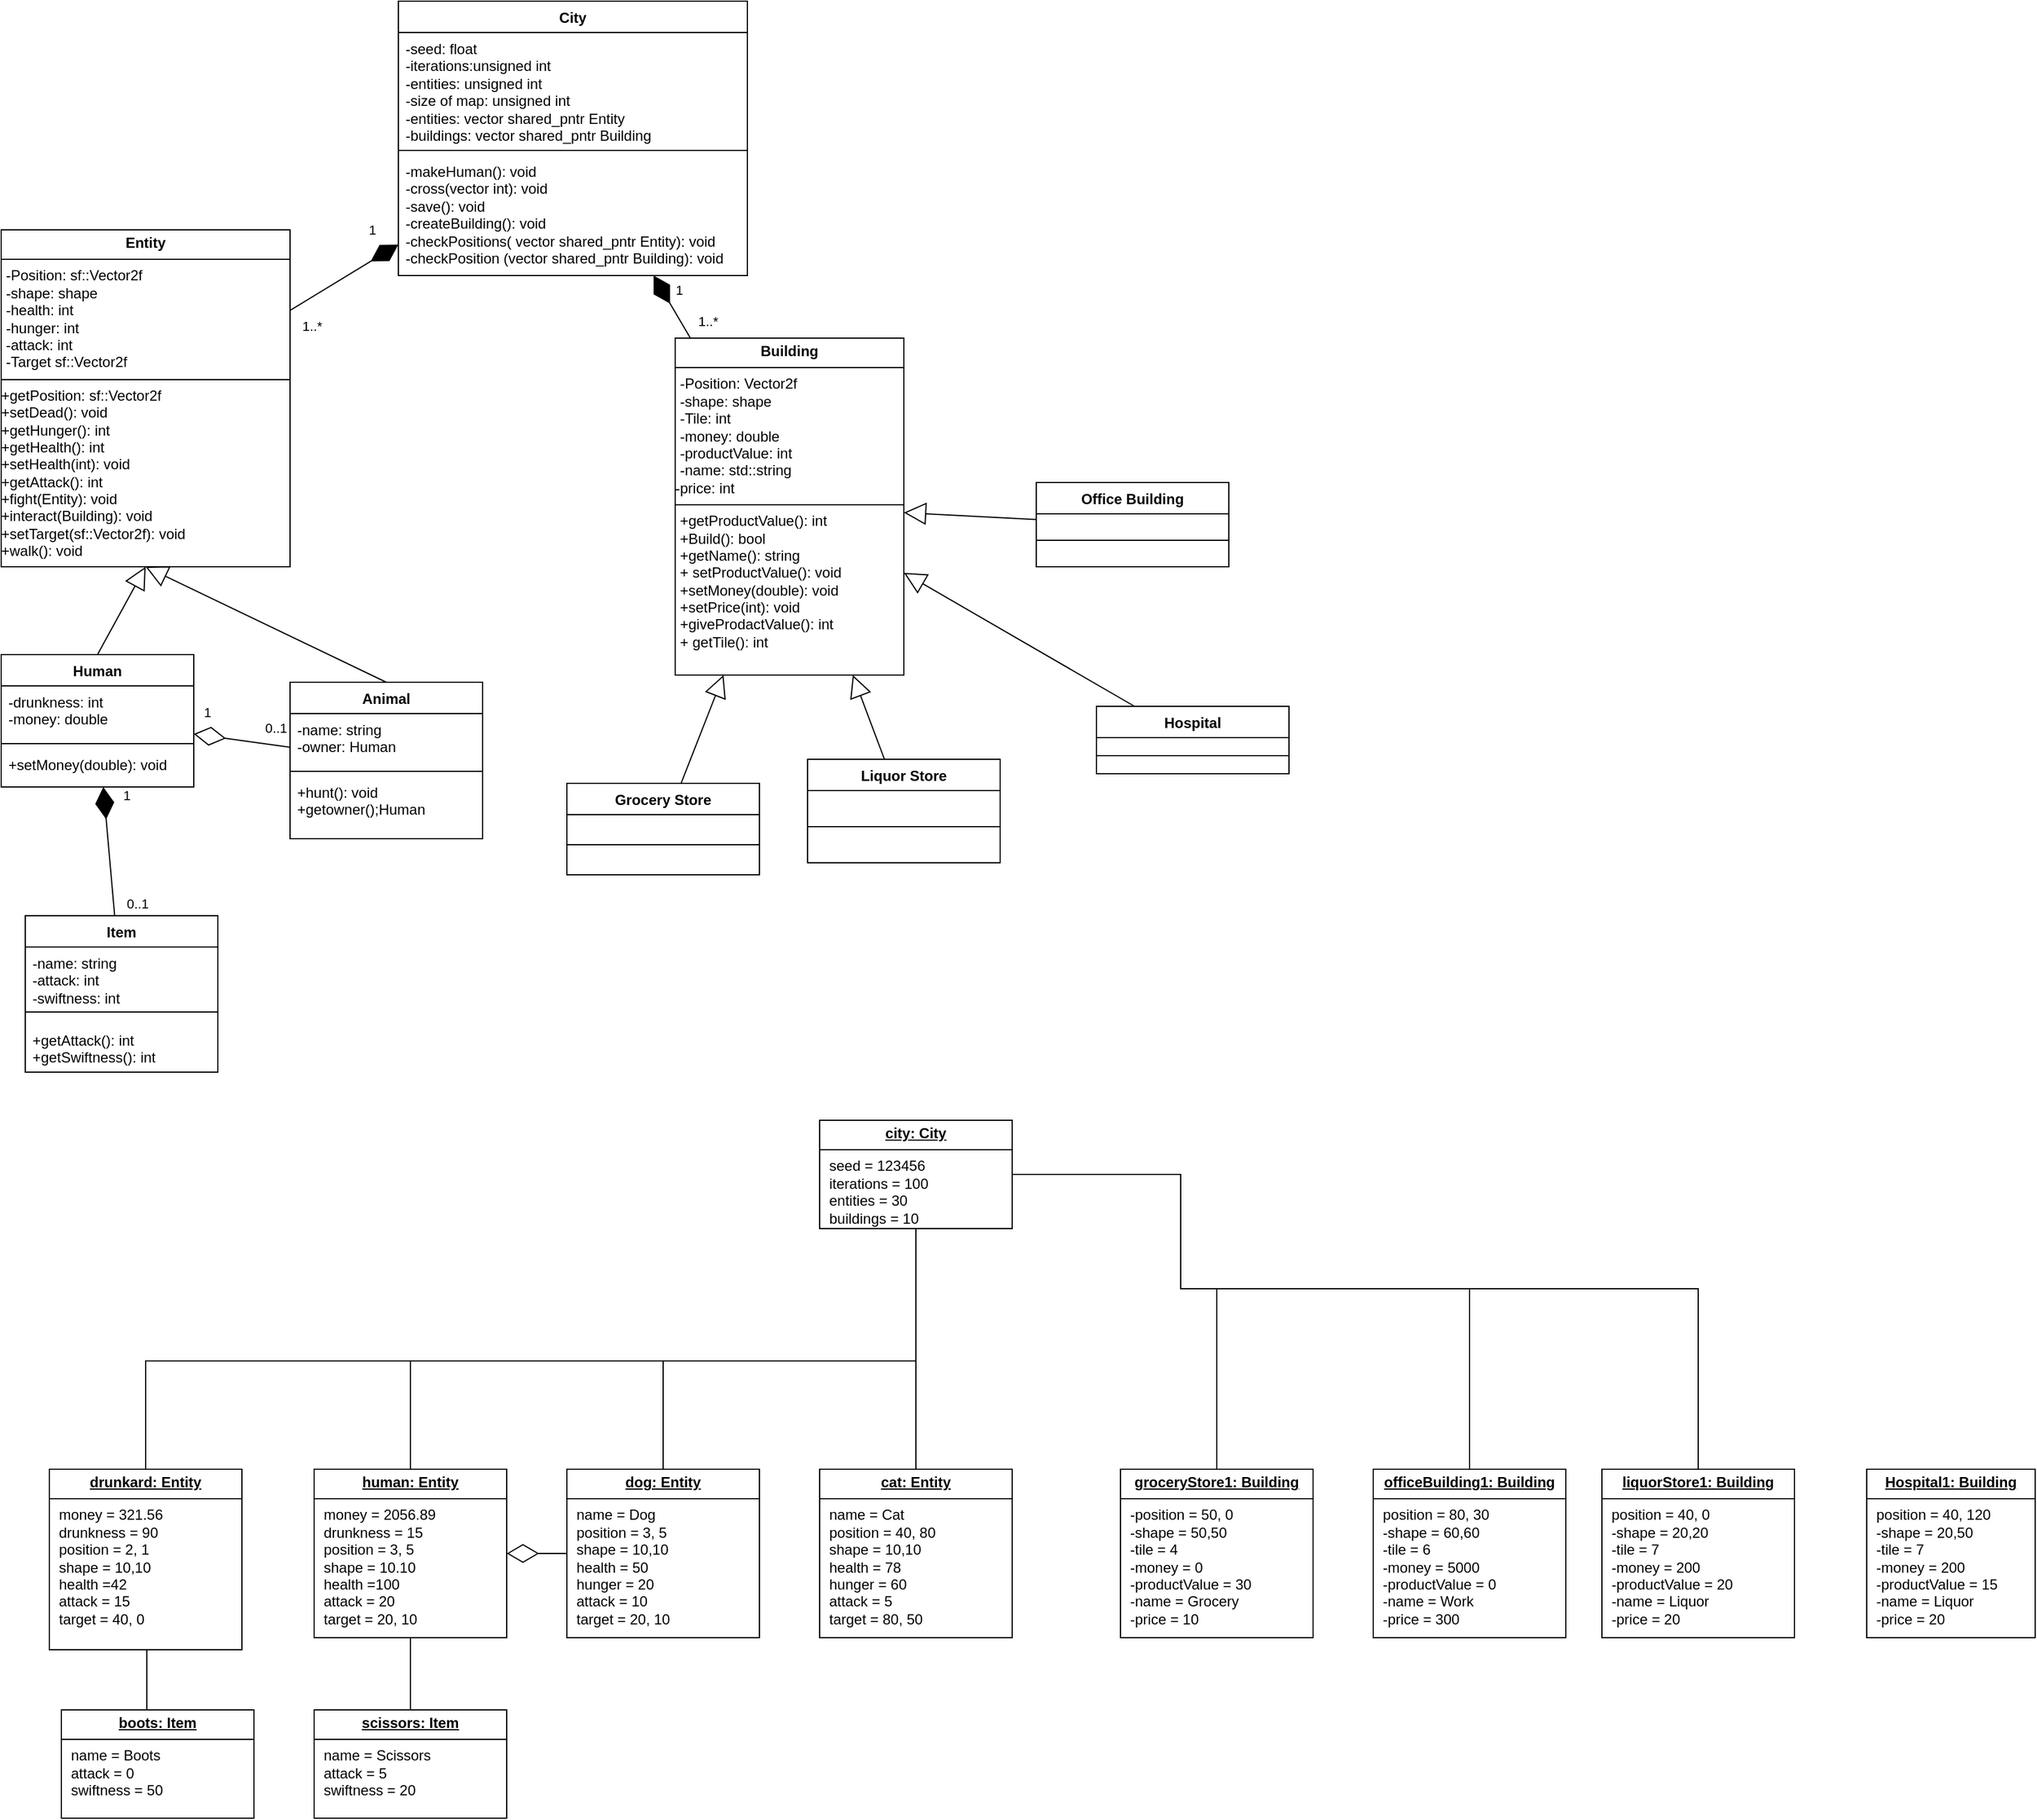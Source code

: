 <mxfile version="27.0.4">
  <diagram name="Strona-1" id="WqWr7oj8qtDDQA3n6tPj">
    <mxGraphModel dx="476" dy="821" grid="1" gridSize="10" guides="1" tooltips="1" connect="1" arrows="1" fold="1" page="1" pageScale="1" pageWidth="850" pageHeight="1100" math="0" shadow="0">
      <root>
        <mxCell id="0" />
        <mxCell id="1" parent="0" />
        <mxCell id="xyBOYaujfPxP_l2banWX-1" value="City" style="swimlane;fontStyle=1;align=center;verticalAlign=top;childLayout=stackLayout;horizontal=1;startSize=26;horizontalStack=0;resizeParent=1;resizeParentMax=0;resizeLast=0;collapsible=1;marginBottom=0;whiteSpace=wrap;html=1;" parent="1" vertex="1">
          <mxGeometry x="370" y="40" width="290" height="228" as="geometry">
            <mxRectangle x="560" y="120" width="100" height="30" as="alternateBounds" />
          </mxGeometry>
        </mxCell>
        <mxCell id="xyBOYaujfPxP_l2banWX-2" value="&lt;div&gt;-seed: float&lt;/div&gt;&lt;div&gt;-iterations:&lt;span class=&quot;html-span xdj266r x11i5rnm xat24cr x1mh8g0r xexx8yu x4uap5 x18d9i69 xkhd6sd x1hl2dhg x16tdsg8 x1vvkbs x4k7w5x x1h91t0o x1h9r5lt x1jfb8zj xv2umb2 x1beo9mf xaigb6o x12ejxvf x3igimt xarpa2k xedcshv x1lytzrv x1t2pt76 x7ja8zs x1qrby5j&quot;&gt;&lt;span dir=&quot;auto&quot; style=&quot;----base-line-clamp-line-height: 20.0px; --lineHeight: 20.0px;&quot; class=&quot;x1lliihq x1plvlek xryxfnj x1n2onr6 x1ji0vk5 x18bv5gf x193iq5w xeuugli x13faqbe x1vvkbs x1s928wv xhkezso x1gmr53x x1cpjm7i x1fgarty x1943h6x x1xmvt09 x6prxxf x1fcty0u xw2npq5 xudqn12 x3x7a5m xq9mrsl&quot;&gt;unsigned int&lt;/span&gt;&lt;/span&gt;&lt;/div&gt;&lt;div&gt;-entities: &lt;span class=&quot;html-span xdj266r x11i5rnm xat24cr x1mh8g0r xexx8yu x4uap5 x18d9i69 xkhd6sd x1hl2dhg x16tdsg8 x1vvkbs x4k7w5x x1h91t0o x1h9r5lt x1jfb8zj xv2umb2 x1beo9mf xaigb6o x12ejxvf x3igimt xarpa2k xedcshv x1lytzrv x1t2pt76 x7ja8zs x1qrby5j&quot;&gt;&lt;span dir=&quot;auto&quot; style=&quot;----base-line-clamp-line-height: 20.0px; --lineHeight: 20.0px;&quot; class=&quot;x1lliihq x1plvlek xryxfnj x1n2onr6 x1ji0vk5 x18bv5gf x193iq5w xeuugli x13faqbe x1vvkbs x1s928wv xhkezso x1gmr53x x1cpjm7i x1fgarty x1943h6x x1xmvt09 x6prxxf x1fcty0u xw2npq5 xudqn12 x3x7a5m xq9mrsl&quot;&gt;unsigned int&lt;/span&gt;&lt;/span&gt;&lt;/div&gt;&lt;div&gt;-size of map: &lt;span class=&quot;html-span xdj266r x11i5rnm xat24cr x1mh8g0r xexx8yu x4uap5 x18d9i69 xkhd6sd x1hl2dhg x16tdsg8 x1vvkbs x4k7w5x x1h91t0o x1h9r5lt x1jfb8zj xv2umb2 x1beo9mf xaigb6o x12ejxvf x3igimt xarpa2k xedcshv x1lytzrv x1t2pt76 x7ja8zs x1qrby5j&quot;&gt;&lt;span dir=&quot;auto&quot; style=&quot;----base-line-clamp-line-height: 20.0px; --lineHeight: 20.0px;&quot; class=&quot;x1lliihq x1plvlek xryxfnj x1n2onr6 x1ji0vk5 x18bv5gf x193iq5w xeuugli x13faqbe x1vvkbs x1s928wv xhkezso x1gmr53x x1cpjm7i x1fgarty x1943h6x x1xmvt09 x6prxxf x1fcty0u xw2npq5 xudqn12 x3x7a5m xq9mrsl&quot;&gt;unsigned int&lt;/span&gt;&lt;/span&gt;&lt;/div&gt;&lt;div&gt;-entities: vector shared_pntr Entity&lt;/div&gt;&lt;div&gt;-buildings: vector shared_pntr Building&lt;/div&gt;&lt;div&gt;&lt;br&gt;&lt;/div&gt;&lt;div&gt;&lt;br&gt;&lt;/div&gt;" style="text;strokeColor=none;fillColor=none;align=left;verticalAlign=top;spacingLeft=4;spacingRight=4;overflow=hidden;rotatable=0;points=[[0,0.5],[1,0.5]];portConstraint=eastwest;whiteSpace=wrap;html=1;" parent="xyBOYaujfPxP_l2banWX-1" vertex="1">
          <mxGeometry y="26" width="290" height="94" as="geometry" />
        </mxCell>
        <mxCell id="xyBOYaujfPxP_l2banWX-3" value="" style="line;strokeWidth=1;fillColor=none;align=left;verticalAlign=middle;spacingTop=-1;spacingLeft=3;spacingRight=3;rotatable=0;labelPosition=right;points=[];portConstraint=eastwest;strokeColor=inherit;" parent="xyBOYaujfPxP_l2banWX-1" vertex="1">
          <mxGeometry y="120" width="290" height="8" as="geometry" />
        </mxCell>
        <mxCell id="xyBOYaujfPxP_l2banWX-4" value="&lt;div&gt;-makeHuman(): void&lt;/div&gt;&lt;div&gt;-cross(vector int): void&lt;/div&gt;&lt;div&gt;-&lt;span class=&quot;html-span xdj266r x11i5rnm xat24cr x1mh8g0r xexx8yu x4uap5 x18d9i69 xkhd6sd x1hl2dhg x16tdsg8 x1vvkbs x4k7w5x x1h91t0o x1h9r5lt x1jfb8zj xv2umb2 x1beo9mf xaigb6o x12ejxvf x3igimt xarpa2k xedcshv x1lytzrv x1t2pt76 x7ja8zs x1qrby5j&quot;&gt;&lt;span dir=&quot;auto&quot; style=&quot;----base-line-clamp-line-height: 20.0px; --lineHeight: 20.0px;&quot; class=&quot;x1lliihq x1plvlek xryxfnj x1n2onr6 x1ji0vk5 x18bv5gf x193iq5w xeuugli x13faqbe x1vvkbs x1s928wv xhkezso x1gmr53x x1cpjm7i x1fgarty x1943h6x x1xmvt09 x6prxxf x1fcty0u xnba3h0 xudqn12 x3x7a5m xq9mrsl&quot;&gt;save(): void&lt;/span&gt;&lt;/span&gt;&lt;/div&gt;&lt;div&gt;-createBuilding(): void&lt;/div&gt;&lt;div&gt;-checkPositions(&amp;nbsp;&lt;span style=&quot;background-color: transparent; color: light-dark(rgb(0, 0, 0), rgb(255, 255, 255));&quot;&gt;vector shared_pntr Entity): void&lt;br&gt;&lt;/span&gt;-checkPosition (&lt;span style=&quot;background-color: transparent; color: light-dark(rgb(0, 0, 0), rgb(255, 255, 255));&quot;&gt;vector shared_pntr Building&lt;/span&gt;&lt;span style=&quot;background-color: transparent; color: light-dark(rgb(0, 0, 0), rgb(255, 255, 255));&quot;&gt;): void&lt;/span&gt;&lt;/div&gt;" style="text;strokeColor=none;fillColor=none;align=left;verticalAlign=top;spacingLeft=4;spacingRight=4;overflow=hidden;rotatable=0;points=[[0,0.5],[1,0.5]];portConstraint=eastwest;whiteSpace=wrap;html=1;" parent="xyBOYaujfPxP_l2banWX-1" vertex="1">
          <mxGeometry y="128" width="290" height="100" as="geometry" />
        </mxCell>
        <mxCell id="xyBOYaujfPxP_l2banWX-5" value="&lt;p style=&quot;margin:0px;margin-top:4px;text-align:center;&quot;&gt;&lt;b&gt;Entity&lt;/b&gt;&lt;/p&gt;&lt;hr size=&quot;1&quot; style=&quot;border-style:solid;&quot;&gt;&lt;p style=&quot;margin: 0px 0px 0px 4px;&quot;&gt;-Position: sf::Vector2f&lt;/p&gt;&lt;p style=&quot;margin: 0px 0px 0px 4px;&quot;&gt;-shape: shape&lt;/p&gt;&lt;p style=&quot;margin:0px;margin-left:4px;&quot;&gt;&lt;span style=&quot;background-color: transparent; color: light-dark(rgb(0, 0, 0), rgb(255, 255, 255));&quot;&gt;-health: int&lt;/span&gt;&lt;/p&gt;&lt;p style=&quot;margin:0px;margin-left:4px;&quot;&gt;&lt;span style=&quot;background-color: transparent; color: light-dark(rgb(0, 0, 0), rgb(255, 255, 255));&quot;&gt;-hunger: int&lt;/span&gt;&lt;/p&gt;&lt;p style=&quot;margin:0px;margin-left:4px;&quot;&gt;-attack: int&lt;/p&gt;&lt;p style=&quot;margin:0px;margin-left:4px;&quot;&gt;-Target sf::Vector2f&lt;/p&gt;&lt;hr size=&quot;1&quot; style=&quot;border-style:solid;&quot;&gt;+getPosition&lt;span style=&quot;background-color: transparent; color: light-dark(rgb(0, 0, 0), rgb(255, 255, 255));&quot;&gt;: &lt;/span&gt;&lt;span style=&quot;background-color: transparent; color: light-dark(rgb(0, 0, 0), rgb(255, 255, 255));&quot;&gt;sf::Vector2f&lt;/span&gt;&lt;div&gt;+setDead(): void&lt;br&gt;+getHunger(): int&lt;/div&gt;&lt;div&gt;+getHealth(): int&lt;/div&gt;&lt;div&gt;+setHealth(int): void&lt;/div&gt;&lt;div&gt;+getAttack(): int&lt;/div&gt;&lt;div&gt;+fight(Entity): void&lt;br&gt;+interact(Building): void&lt;/div&gt;&lt;div&gt;+setTarget(&lt;span style=&quot;background-color: transparent; color: light-dark(rgb(0, 0, 0), rgb(255, 255, 255));&quot;&gt;&lt;/span&gt;&lt;span style=&quot;background-color: transparent; color: light-dark(rgb(0, 0, 0), rgb(255, 255, 255));&quot;&gt;sf::Vector2f&lt;/span&gt;): void&lt;/div&gt;&lt;div&gt;+walk(): void&lt;/div&gt;" style="verticalAlign=top;align=left;overflow=fill;html=1;whiteSpace=wrap;" parent="1" vertex="1">
          <mxGeometry x="40" y="230" width="240" height="280" as="geometry" />
        </mxCell>
        <mxCell id="xyBOYaujfPxP_l2banWX-6" value="&lt;p style=&quot;margin:0px;margin-top:4px;text-align:center;&quot;&gt;&lt;b&gt;Building&lt;/b&gt;&lt;/p&gt;&lt;hr size=&quot;1&quot; style=&quot;border-style:solid;&quot;&gt;&lt;p style=&quot;margin:0px;margin-left:4px;&quot;&gt;-Position: Vector2f&lt;/p&gt;&lt;p style=&quot;margin:0px;margin-left:4px;&quot;&gt;-shape: shape&lt;/p&gt;&lt;p style=&quot;margin:0px;margin-left:4px;&quot;&gt;-Tile: int&lt;/p&gt;&lt;p style=&quot;margin:0px;margin-left:4px;&quot;&gt;-money: double&lt;/p&gt;&lt;p style=&quot;margin:0px;margin-left:4px;&quot;&gt;-productValue: int&lt;/p&gt;&lt;p style=&quot;margin:0px;margin-left:4px;&quot;&gt;-name: std::string&lt;/p&gt;&lt;div&gt;-price: int&lt;/div&gt;&lt;p style=&quot;margin:0px;margin-left:4px;&quot;&gt;&lt;/p&gt;&lt;hr size=&quot;1&quot; style=&quot;border-style:solid;&quot;&gt;&lt;p style=&quot;margin:0px;margin-left:4px;&quot;&gt;+getProductValue(): int&lt;/p&gt;&lt;p style=&quot;margin:0px;margin-left:4px;&quot;&gt;+Build(): bool&lt;/p&gt;&lt;p style=&quot;margin:0px;margin-left:4px;&quot;&gt;+getName(): &lt;span style=&quot;background-color: transparent; color: light-dark(rgb(0, 0, 0), rgb(255, 255, 255));&quot;&gt;string&lt;/span&gt;&lt;/p&gt;&lt;p style=&quot;margin:0px;margin-left:4px;&quot;&gt;+ setProductValue(): &lt;span style=&quot;background-color: transparent; color: light-dark(rgb(0, 0, 0), rgb(255, 255, 255));&quot;&gt;void&lt;/span&gt;&lt;/p&gt;&lt;p style=&quot;margin:0px;margin-left:4px;&quot;&gt;+setMoney(double): &lt;span style=&quot;background-color: transparent; color: light-dark(rgb(0, 0, 0), rgb(255, 255, 255));&quot;&gt;void&lt;/span&gt;&lt;span style=&quot;background-color: transparent; color: light-dark(rgb(0, 0, 0), rgb(255, 255, 255));&quot;&gt;&amp;nbsp;&lt;/span&gt;&lt;/p&gt;&lt;p style=&quot;margin:0px;margin-left:4px;&quot;&gt;&lt;span style=&quot;background-color: transparent; color: light-dark(rgb(0, 0, 0), rgb(255, 255, 255));&quot;&gt;+setPrice(int): void&lt;/span&gt;&lt;/p&gt;&lt;p style=&quot;margin:0px;margin-left:4px;&quot;&gt;+giveProdactValue(): &lt;span style=&quot;background-color: transparent; color: light-dark(rgb(0, 0, 0), rgb(255, 255, 255));&quot;&gt;int&lt;/span&gt;&lt;span style=&quot;background-color: transparent; color: light-dark(rgb(0, 0, 0), rgb(255, 255, 255));&quot;&gt;&amp;nbsp;&lt;/span&gt;&lt;/p&gt;&lt;p style=&quot;margin:0px;margin-left:4px;&quot;&gt;+ getTile(): int&lt;/p&gt;" style="verticalAlign=top;align=left;overflow=fill;html=1;whiteSpace=wrap;" parent="1" vertex="1">
          <mxGeometry x="600" y="320" width="190" height="280" as="geometry" />
        </mxCell>
        <mxCell id="xyBOYaujfPxP_l2banWX-7" value="Human" style="swimlane;fontStyle=1;align=center;verticalAlign=top;childLayout=stackLayout;horizontal=1;startSize=26;horizontalStack=0;resizeParent=1;resizeParentMax=0;resizeLast=0;collapsible=1;marginBottom=0;whiteSpace=wrap;html=1;" parent="1" vertex="1">
          <mxGeometry x="40" y="583" width="160" height="110" as="geometry">
            <mxRectangle x="140" y="680" width="80" height="30" as="alternateBounds" />
          </mxGeometry>
        </mxCell>
        <mxCell id="xyBOYaujfPxP_l2banWX-8" value="&lt;div&gt;&lt;span style=&quot;background-color: transparent; color: light-dark(rgb(0, 0, 0), rgb(255, 255, 255));&quot;&gt;-drunkness: int&lt;/span&gt;&lt;/div&gt;&lt;div&gt;-money: double&lt;/div&gt;" style="text;strokeColor=none;fillColor=none;align=left;verticalAlign=top;spacingLeft=4;spacingRight=4;overflow=hidden;rotatable=0;points=[[0,0.5],[1,0.5]];portConstraint=eastwest;whiteSpace=wrap;html=1;" parent="xyBOYaujfPxP_l2banWX-7" vertex="1">
          <mxGeometry y="26" width="160" height="44" as="geometry" />
        </mxCell>
        <mxCell id="xyBOYaujfPxP_l2banWX-9" value="" style="line;strokeWidth=1;fillColor=none;align=left;verticalAlign=middle;spacingTop=-1;spacingLeft=3;spacingRight=3;rotatable=0;labelPosition=right;points=[];portConstraint=eastwest;strokeColor=inherit;" parent="xyBOYaujfPxP_l2banWX-7" vertex="1">
          <mxGeometry y="70" width="160" height="8" as="geometry" />
        </mxCell>
        <mxCell id="xyBOYaujfPxP_l2banWX-10" value="&lt;div&gt;&lt;span style=&quot;background-color: transparent; color: light-dark(rgb(0, 0, 0), rgb(255, 255, 255));&quot;&gt;+setMoney(double): void&lt;/span&gt;&lt;/div&gt;" style="text;strokeColor=none;fillColor=none;align=left;verticalAlign=top;spacingLeft=4;spacingRight=4;overflow=hidden;rotatable=0;points=[[0,0.5],[1,0.5]];portConstraint=eastwest;whiteSpace=wrap;html=1;" parent="xyBOYaujfPxP_l2banWX-7" vertex="1">
          <mxGeometry y="78" width="160" height="32" as="geometry" />
        </mxCell>
        <mxCell id="xyBOYaujfPxP_l2banWX-11" value="Animal" style="swimlane;fontStyle=1;align=center;verticalAlign=top;childLayout=stackLayout;horizontal=1;startSize=26;horizontalStack=0;resizeParent=1;resizeParentMax=0;resizeLast=0;collapsible=1;marginBottom=0;whiteSpace=wrap;html=1;" parent="1" vertex="1">
          <mxGeometry x="280" y="606" width="160" height="130" as="geometry" />
        </mxCell>
        <mxCell id="xyBOYaujfPxP_l2banWX-12" value="&lt;div&gt;&lt;span style=&quot;background-color: transparent; color: light-dark(rgb(0, 0, 0), rgb(255, 255, 255));&quot;&gt;-name: string&lt;/span&gt;&lt;/div&gt;&lt;div&gt;&lt;span style=&quot;background-color: transparent; color: light-dark(rgb(0, 0, 0), rgb(255, 255, 255));&quot;&gt;-owner: Human&lt;/span&gt;&lt;/div&gt;" style="text;strokeColor=none;fillColor=none;align=left;verticalAlign=top;spacingLeft=4;spacingRight=4;overflow=hidden;rotatable=0;points=[[0,0.5],[1,0.5]];portConstraint=eastwest;whiteSpace=wrap;html=1;" parent="xyBOYaujfPxP_l2banWX-11" vertex="1">
          <mxGeometry y="26" width="160" height="44" as="geometry" />
        </mxCell>
        <mxCell id="xyBOYaujfPxP_l2banWX-13" value="" style="line;strokeWidth=1;fillColor=none;align=left;verticalAlign=middle;spacingTop=-1;spacingLeft=3;spacingRight=3;rotatable=0;labelPosition=right;points=[];portConstraint=eastwest;strokeColor=inherit;" parent="xyBOYaujfPxP_l2banWX-11" vertex="1">
          <mxGeometry y="70" width="160" height="8" as="geometry" />
        </mxCell>
        <mxCell id="xyBOYaujfPxP_l2banWX-14" value="+hunt(): void&lt;div&gt;+getowner();Human&lt;/div&gt;" style="text;strokeColor=none;fillColor=none;align=left;verticalAlign=top;spacingLeft=4;spacingRight=4;overflow=hidden;rotatable=0;points=[[0,0.5],[1,0.5]];portConstraint=eastwest;whiteSpace=wrap;html=1;" parent="xyBOYaujfPxP_l2banWX-11" vertex="1">
          <mxGeometry y="78" width="160" height="52" as="geometry" />
        </mxCell>
        <mxCell id="xyBOYaujfPxP_l2banWX-15" value="Item" style="swimlane;fontStyle=1;align=center;verticalAlign=top;childLayout=stackLayout;horizontal=1;startSize=26;horizontalStack=0;resizeParent=1;resizeParentMax=0;resizeLast=0;collapsible=1;marginBottom=0;whiteSpace=wrap;html=1;" parent="1" vertex="1">
          <mxGeometry x="60" y="800" width="160" height="130" as="geometry" />
        </mxCell>
        <mxCell id="xyBOYaujfPxP_l2banWX-16" value="&lt;div&gt;-name: string&lt;/div&gt;&lt;div&gt;-attack: int&lt;/div&gt;&lt;div&gt;-swiftness: int&lt;/div&gt;" style="text;strokeColor=none;fillColor=none;align=left;verticalAlign=top;spacingLeft=4;spacingRight=4;overflow=hidden;rotatable=0;points=[[0,0.5],[1,0.5]];portConstraint=eastwest;whiteSpace=wrap;html=1;" parent="xyBOYaujfPxP_l2banWX-15" vertex="1">
          <mxGeometry y="26" width="160" height="44" as="geometry" />
        </mxCell>
        <mxCell id="xyBOYaujfPxP_l2banWX-17" value="" style="line;strokeWidth=1;fillColor=none;align=left;verticalAlign=middle;spacingTop=-1;spacingLeft=3;spacingRight=3;rotatable=0;labelPosition=right;points=[];portConstraint=eastwest;strokeColor=inherit;" parent="xyBOYaujfPxP_l2banWX-15" vertex="1">
          <mxGeometry y="70" width="160" height="20" as="geometry" />
        </mxCell>
        <mxCell id="xyBOYaujfPxP_l2banWX-18" value="+getAttack(): int&lt;div&gt;+getSwiftness(): int&lt;/div&gt;" style="text;strokeColor=none;fillColor=none;align=left;verticalAlign=top;spacingLeft=4;spacingRight=4;overflow=hidden;rotatable=0;points=[[0,0.5],[1,0.5]];portConstraint=eastwest;whiteSpace=wrap;html=1;" parent="xyBOYaujfPxP_l2banWX-15" vertex="1">
          <mxGeometry y="90" width="160" height="40" as="geometry" />
        </mxCell>
        <mxCell id="xyBOYaujfPxP_l2banWX-19" value="" style="endArrow=block;endSize=16;endFill=0;html=1;rounded=0;entryX=0.5;entryY=1;entryDx=0;entryDy=0;exitX=0.5;exitY=0;exitDx=0;exitDy=0;" parent="1" source="xyBOYaujfPxP_l2banWX-7" target="xyBOYaujfPxP_l2banWX-5" edge="1">
          <mxGeometry width="160" relative="1" as="geometry">
            <mxPoint x="120" y="530" as="sourcePoint" />
            <mxPoint x="175" y="485" as="targetPoint" />
          </mxGeometry>
        </mxCell>
        <mxCell id="xyBOYaujfPxP_l2banWX-20" value="" style="endArrow=block;endSize=16;endFill=0;html=1;rounded=0;entryX=0.5;entryY=1;entryDx=0;entryDy=0;exitX=0.5;exitY=0;exitDx=0;exitDy=0;" parent="1" source="xyBOYaujfPxP_l2banWX-11" target="xyBOYaujfPxP_l2banWX-5" edge="1">
          <mxGeometry width="160" relative="1" as="geometry">
            <mxPoint x="400" y="480" as="sourcePoint" />
            <mxPoint x="400" y="400" as="targetPoint" />
          </mxGeometry>
        </mxCell>
        <mxCell id="xyBOYaujfPxP_l2banWX-21" value="Grocery Store" style="swimlane;fontStyle=1;align=center;verticalAlign=top;childLayout=stackLayout;horizontal=1;startSize=26;horizontalStack=0;resizeParent=1;resizeParentMax=0;resizeLast=0;collapsible=1;marginBottom=0;whiteSpace=wrap;html=1;" parent="1" vertex="1">
          <mxGeometry x="510" y="690" width="160" height="76" as="geometry" />
        </mxCell>
        <mxCell id="xyBOYaujfPxP_l2banWX-22" value="" style="line;strokeWidth=1;fillColor=none;align=left;verticalAlign=middle;spacingTop=-1;spacingLeft=3;spacingRight=3;rotatable=0;labelPosition=right;points=[];portConstraint=eastwest;strokeColor=inherit;" parent="xyBOYaujfPxP_l2banWX-21" vertex="1">
          <mxGeometry y="26" width="160" height="50" as="geometry" />
        </mxCell>
        <mxCell id="xyBOYaujfPxP_l2banWX-23" value="Liquor Store" style="swimlane;fontStyle=1;align=center;verticalAlign=top;childLayout=stackLayout;horizontal=1;startSize=26;horizontalStack=0;resizeParent=1;resizeParentMax=0;resizeLast=0;collapsible=1;marginBottom=0;whiteSpace=wrap;html=1;" parent="1" vertex="1">
          <mxGeometry x="710" y="670" width="160" height="86" as="geometry" />
        </mxCell>
        <mxCell id="xyBOYaujfPxP_l2banWX-24" value="" style="line;strokeWidth=1;fillColor=none;align=left;verticalAlign=middle;spacingTop=-1;spacingLeft=3;spacingRight=3;rotatable=0;labelPosition=right;points=[];portConstraint=eastwest;strokeColor=inherit;" parent="xyBOYaujfPxP_l2banWX-23" vertex="1">
          <mxGeometry y="26" width="160" height="60" as="geometry" />
        </mxCell>
        <mxCell id="xyBOYaujfPxP_l2banWX-25" value="Hospital" style="swimlane;fontStyle=1;align=center;verticalAlign=top;childLayout=stackLayout;horizontal=1;startSize=26;horizontalStack=0;resizeParent=1;resizeParentMax=0;resizeLast=0;collapsible=1;marginBottom=0;whiteSpace=wrap;html=1;" parent="1" vertex="1">
          <mxGeometry x="950" y="626" width="160" height="56" as="geometry" />
        </mxCell>
        <mxCell id="xyBOYaujfPxP_l2banWX-26" value="" style="line;strokeWidth=1;fillColor=none;align=left;verticalAlign=middle;spacingTop=-1;spacingLeft=3;spacingRight=3;rotatable=0;labelPosition=right;points=[];portConstraint=eastwest;strokeColor=inherit;" parent="xyBOYaujfPxP_l2banWX-25" vertex="1">
          <mxGeometry y="26" width="160" height="30" as="geometry" />
        </mxCell>
        <mxCell id="xyBOYaujfPxP_l2banWX-27" value="Office Building" style="swimlane;fontStyle=1;align=center;verticalAlign=top;childLayout=stackLayout;horizontal=1;startSize=26;horizontalStack=0;resizeParent=1;resizeParentMax=0;resizeLast=0;collapsible=1;marginBottom=0;whiteSpace=wrap;html=1;" parent="1" vertex="1">
          <mxGeometry x="900" y="440" width="160" height="70" as="geometry" />
        </mxCell>
        <mxCell id="xyBOYaujfPxP_l2banWX-28" value="" style="line;strokeWidth=1;fillColor=none;align=left;verticalAlign=middle;spacingTop=-1;spacingLeft=3;spacingRight=3;rotatable=0;labelPosition=right;points=[];portConstraint=eastwest;strokeColor=inherit;" parent="xyBOYaujfPxP_l2banWX-27" vertex="1">
          <mxGeometry y="26" width="160" height="44" as="geometry" />
        </mxCell>
        <mxCell id="xyBOYaujfPxP_l2banWX-29" value="" style="endArrow=block;endSize=16;endFill=0;html=1;rounded=0;" parent="1" source="xyBOYaujfPxP_l2banWX-21" target="xyBOYaujfPxP_l2banWX-6" edge="1">
          <mxGeometry width="160" relative="1" as="geometry">
            <mxPoint x="520" y="750" as="sourcePoint" />
            <mxPoint x="471" y="691" as="targetPoint" />
          </mxGeometry>
        </mxCell>
        <mxCell id="xyBOYaujfPxP_l2banWX-30" value="" style="endArrow=block;endSize=16;endFill=0;html=1;rounded=0;" parent="1" source="xyBOYaujfPxP_l2banWX-23" target="xyBOYaujfPxP_l2banWX-6" edge="1">
          <mxGeometry width="160" relative="1" as="geometry">
            <mxPoint x="657" y="500" as="sourcePoint" />
            <mxPoint x="682" y="440" as="targetPoint" />
          </mxGeometry>
        </mxCell>
        <mxCell id="xyBOYaujfPxP_l2banWX-31" value="" style="endArrow=block;endSize=16;endFill=0;html=1;rounded=0;" parent="1" source="xyBOYaujfPxP_l2banWX-25" target="xyBOYaujfPxP_l2banWX-6" edge="1">
          <mxGeometry width="160" relative="1" as="geometry">
            <mxPoint x="667" y="510" as="sourcePoint" />
            <mxPoint x="692" y="450" as="targetPoint" />
          </mxGeometry>
        </mxCell>
        <mxCell id="xyBOYaujfPxP_l2banWX-32" value="" style="endArrow=block;endSize=16;endFill=0;html=1;rounded=0;" parent="1" source="xyBOYaujfPxP_l2banWX-27" target="xyBOYaujfPxP_l2banWX-6" edge="1">
          <mxGeometry width="160" relative="1" as="geometry">
            <mxPoint x="677" y="520" as="sourcePoint" />
            <mxPoint x="702" y="460" as="targetPoint" />
          </mxGeometry>
        </mxCell>
        <mxCell id="xyBOYaujfPxP_l2banWX-33" value="0..1" style="endArrow=diamondThin;endFill=1;endSize=24;html=1;rounded=0;" parent="1" source="xyBOYaujfPxP_l2banWX-15" target="xyBOYaujfPxP_l2banWX-7" edge="1">
          <mxGeometry x="-0.841" y="-20" width="160" relative="1" as="geometry">
            <mxPoint x="150" y="680" as="sourcePoint" />
            <mxPoint x="310" y="680" as="targetPoint" />
            <mxPoint as="offset" />
          </mxGeometry>
        </mxCell>
        <mxCell id="xyBOYaujfPxP_l2banWX-34" value="1" style="edgeLabel;html=1;align=center;verticalAlign=middle;resizable=0;points=[];" parent="xyBOYaujfPxP_l2banWX-33" vertex="1" connectable="0">
          <mxGeometry x="0.196" y="-2" relative="1" as="geometry">
            <mxPoint x="13" y="-36" as="offset" />
          </mxGeometry>
        </mxCell>
        <mxCell id="xyBOYaujfPxP_l2banWX-35" value="1" style="endArrow=diamondThin;endFill=0;endSize=24;html=1;rounded=0;" parent="1" source="xyBOYaujfPxP_l2banWX-11" target="xyBOYaujfPxP_l2banWX-7" edge="1">
          <mxGeometry x="0.8" y="-19" width="160" relative="1" as="geometry">
            <mxPoint x="250" y="820" as="sourcePoint" />
            <mxPoint x="410" y="820" as="targetPoint" />
            <mxPoint as="offset" />
          </mxGeometry>
        </mxCell>
        <mxCell id="xyBOYaujfPxP_l2banWX-36" value="0..1" style="edgeLabel;html=1;align=center;verticalAlign=middle;resizable=0;points=[];" parent="xyBOYaujfPxP_l2banWX-35" vertex="1" connectable="0">
          <mxGeometry x="-0.187" y="1" relative="1" as="geometry">
            <mxPoint x="21" y="-13" as="offset" />
          </mxGeometry>
        </mxCell>
        <mxCell id="xyBOYaujfPxP_l2banWX-37" value="1..*" style="endArrow=diamondThin;endFill=1;endSize=24;html=1;rounded=0;" parent="1" source="xyBOYaujfPxP_l2banWX-5" target="xyBOYaujfPxP_l2banWX-1" edge="1">
          <mxGeometry x="-0.841" y="-20" width="160" relative="1" as="geometry">
            <mxPoint x="200" y="276" as="sourcePoint" />
            <mxPoint x="200" y="150" as="targetPoint" />
            <mxPoint as="offset" />
          </mxGeometry>
        </mxCell>
        <mxCell id="xyBOYaujfPxP_l2banWX-38" value="1" style="edgeLabel;html=1;align=center;verticalAlign=middle;resizable=0;points=[];" parent="xyBOYaujfPxP_l2banWX-37" vertex="1" connectable="0">
          <mxGeometry x="0.196" y="-2" relative="1" as="geometry">
            <mxPoint x="13" y="-36" as="offset" />
          </mxGeometry>
        </mxCell>
        <mxCell id="xyBOYaujfPxP_l2banWX-39" value="1..*" style="endArrow=diamondThin;endFill=1;endSize=24;html=1;rounded=0;" parent="1" source="xyBOYaujfPxP_l2banWX-6" target="xyBOYaujfPxP_l2banWX-1" edge="1">
          <mxGeometry x="-0.841" y="-20" width="160" relative="1" as="geometry">
            <mxPoint x="630" y="249" as="sourcePoint" />
            <mxPoint x="770" y="160" as="targetPoint" />
            <mxPoint as="offset" />
          </mxGeometry>
        </mxCell>
        <mxCell id="xyBOYaujfPxP_l2banWX-40" value="1" style="edgeLabel;html=1;align=center;verticalAlign=middle;resizable=0;points=[];" parent="xyBOYaujfPxP_l2banWX-39" vertex="1" connectable="0">
          <mxGeometry x="0.196" y="-2" relative="1" as="geometry">
            <mxPoint x="7" y="-8" as="offset" />
          </mxGeometry>
        </mxCell>
        <mxCell id="NYHfAqsLUKOo6qwBhdmx-1" value="&lt;p style=&quot;margin: 4px 0px 0px; text-align: center; text-decoration: underline;&quot;&gt;&lt;b&gt;city: City&lt;/b&gt;&lt;/p&gt;&lt;hr size=&quot;1&quot; style=&quot;border-style:solid;&quot;&gt;&lt;p style=&quot;margin:0px;margin-left:8px;&quot;&gt;seed = 123456&lt;/p&gt;&lt;p style=&quot;margin:0px;margin-left:8px;&quot;&gt;iterations = 100&lt;/p&gt;&lt;p style=&quot;margin:0px;margin-left:8px;&quot;&gt;entities = 30&lt;/p&gt;&lt;p style=&quot;margin:0px;margin-left:8px;&quot;&gt;buildings = 10&lt;/p&gt;" style="verticalAlign=top;align=left;overflow=fill;html=1;whiteSpace=wrap;" vertex="1" parent="1">
          <mxGeometry x="720" y="970" width="160" height="90" as="geometry" />
        </mxCell>
        <mxCell id="NYHfAqsLUKOo6qwBhdmx-2" value="&lt;p style=&quot;margin: 4px 0px 0px; text-align: center; text-decoration: underline;&quot;&gt;&lt;b&gt;drunkard: Entity&lt;/b&gt;&lt;/p&gt;&lt;hr size=&quot;1&quot; style=&quot;border-style:solid;&quot;&gt;&lt;p style=&quot;margin:0px;margin-left:8px;&quot;&gt;money = 321.56&lt;/p&gt;&lt;p style=&quot;margin:0px;margin-left:8px;&quot;&gt;drunkness = 90&lt;/p&gt;&lt;p style=&quot;margin:0px;margin-left:8px;&quot;&gt;position = 2, 1&lt;/p&gt;&lt;p style=&quot;margin:0px;margin-left:8px;&quot;&gt;shape = 10,10&lt;/p&gt;&lt;p style=&quot;margin:0px;margin-left:8px;&quot;&gt;health =42&lt;/p&gt;&lt;p style=&quot;margin:0px;margin-left:8px;&quot;&gt;attack = 15&lt;/p&gt;&lt;p style=&quot;margin:0px;margin-left:8px;&quot;&gt;target = 40, 0&lt;/p&gt;" style="verticalAlign=top;align=left;overflow=fill;html=1;whiteSpace=wrap;" vertex="1" parent="1">
          <mxGeometry x="80" y="1260" width="160" height="150" as="geometry" />
        </mxCell>
        <mxCell id="NYHfAqsLUKOo6qwBhdmx-3" value="&lt;p style=&quot;margin: 4px 0px 0px; text-align: center; text-decoration: underline;&quot;&gt;&lt;b&gt;dog: Entity&lt;/b&gt;&lt;/p&gt;&lt;hr size=&quot;1&quot; style=&quot;border-style:solid;&quot;&gt;&lt;p style=&quot;margin:0px;margin-left:8px;&quot;&gt;name = Dog&lt;/p&gt;&lt;p style=&quot;margin:0px;margin-left:8px;&quot;&gt;position = 3, 5&lt;/p&gt;&lt;p style=&quot;margin:0px;margin-left:8px;&quot;&gt;shape = 10,10&lt;/p&gt;&lt;p style=&quot;margin:0px;margin-left:8px;&quot;&gt;health = 50&lt;/p&gt;&lt;p style=&quot;margin:0px;margin-left:8px;&quot;&gt;hunger = 20&lt;/p&gt;&lt;p style=&quot;margin:0px;margin-left:8px;&quot;&gt;attack = 10&lt;/p&gt;&lt;p style=&quot;margin:0px;margin-left:8px;&quot;&gt;target = 20, 10&lt;/p&gt;" style="verticalAlign=top;align=left;overflow=fill;html=1;whiteSpace=wrap;" vertex="1" parent="1">
          <mxGeometry x="510" y="1260" width="160" height="140" as="geometry" />
        </mxCell>
        <mxCell id="NYHfAqsLUKOo6qwBhdmx-4" value="&lt;p style=&quot;margin: 4px 0px 0px; text-align: center; text-decoration: underline;&quot;&gt;&lt;b&gt;cat: Entity&lt;/b&gt;&lt;/p&gt;&lt;hr size=&quot;1&quot; style=&quot;border-style:solid;&quot;&gt;&lt;p style=&quot;margin:0px;margin-left:8px;&quot;&gt;name = Cat&lt;/p&gt;&lt;p style=&quot;margin:0px;margin-left:8px;&quot;&gt;position = 40, 80&lt;/p&gt;&lt;p style=&quot;margin:0px;margin-left:8px;&quot;&gt;shape = 10,10&lt;/p&gt;&lt;p style=&quot;margin:0px;margin-left:8px;&quot;&gt;health = 78&lt;/p&gt;&lt;p style=&quot;margin:0px;margin-left:8px;&quot;&gt;hunger = 60&lt;/p&gt;&lt;p style=&quot;margin:0px;margin-left:8px;&quot;&gt;attack = 5&lt;/p&gt;&lt;p style=&quot;margin:0px;margin-left:8px;&quot;&gt;target = 80, 50&lt;/p&gt;" style="verticalAlign=top;align=left;overflow=fill;html=1;whiteSpace=wrap;" vertex="1" parent="1">
          <mxGeometry x="720" y="1260" width="160" height="140" as="geometry" />
        </mxCell>
        <mxCell id="NYHfAqsLUKOo6qwBhdmx-5" value="&lt;p style=&quot;margin: 4px 0px 0px; text-align: center; text-decoration: underline;&quot;&gt;&lt;b&gt;human: Entity&lt;/b&gt;&lt;/p&gt;&lt;hr size=&quot;1&quot; style=&quot;border-style:solid;&quot;&gt;&lt;p style=&quot;margin:0px;margin-left:8px;&quot;&gt;money = 2056.89&lt;/p&gt;&lt;p style=&quot;margin:0px;margin-left:8px;&quot;&gt;drunkness = 15&lt;/p&gt;&lt;p style=&quot;margin:0px;margin-left:8px;&quot;&gt;position = 3, 5&lt;/p&gt;&lt;p style=&quot;margin:0px;margin-left:8px;&quot;&gt;shape = 10.10&lt;/p&gt;&lt;p style=&quot;margin:0px;margin-left:8px;&quot;&gt;health =100&lt;/p&gt;&lt;p style=&quot;margin:0px;margin-left:8px;&quot;&gt;attack = 20&lt;/p&gt;&lt;p style=&quot;margin:0px;margin-left:8px;&quot;&gt;target = 20, 10&lt;/p&gt;" style="verticalAlign=top;align=left;overflow=fill;html=1;whiteSpace=wrap;" vertex="1" parent="1">
          <mxGeometry x="300" y="1260" width="160" height="140" as="geometry" />
        </mxCell>
        <mxCell id="NYHfAqsLUKOo6qwBhdmx-6" value="&lt;p style=&quot;margin: 4px 0px 0px; text-align: center; text-decoration: underline;&quot;&gt;&lt;b&gt;scissors: Item&lt;/b&gt;&lt;/p&gt;&lt;hr size=&quot;1&quot; style=&quot;border-style:solid;&quot;&gt;&lt;p style=&quot;margin:0px;margin-left:8px;&quot;&gt;name = Scissors&lt;/p&gt;&lt;p style=&quot;margin:0px;margin-left:8px;&quot;&gt;attack = 5&lt;/p&gt;&lt;p style=&quot;margin:0px;margin-left:8px;&quot;&gt;swiftness = 20&lt;/p&gt;" style="verticalAlign=top;align=left;overflow=fill;html=1;whiteSpace=wrap;" vertex="1" parent="1">
          <mxGeometry x="300" y="1460" width="160" height="90" as="geometry" />
        </mxCell>
        <mxCell id="NYHfAqsLUKOo6qwBhdmx-7" value="&lt;p style=&quot;margin: 4px 0px 0px; text-align: center; text-decoration: underline;&quot;&gt;&lt;b&gt;boots: Item&lt;/b&gt;&lt;/p&gt;&lt;hr size=&quot;1&quot; style=&quot;border-style:solid;&quot;&gt;&lt;p style=&quot;margin:0px;margin-left:8px;&quot;&gt;name = Boots&lt;/p&gt;&lt;p style=&quot;margin:0px;margin-left:8px;&quot;&gt;attack = 0&lt;/p&gt;&lt;p style=&quot;margin:0px;margin-left:8px;&quot;&gt;swiftness = 50&lt;/p&gt;" style="verticalAlign=top;align=left;overflow=fill;html=1;whiteSpace=wrap;" vertex="1" parent="1">
          <mxGeometry x="90" y="1460" width="160" height="90" as="geometry" />
        </mxCell>
        <mxCell id="NYHfAqsLUKOo6qwBhdmx-8" value="&lt;p style=&quot;margin: 4px 0px 0px; text-align: center; text-decoration: underline;&quot;&gt;&lt;b&gt;groceryStore1: Building&lt;/b&gt;&lt;/p&gt;&lt;hr size=&quot;1&quot; style=&quot;border-style:solid;&quot;&gt;&lt;p style=&quot;margin:0px;margin-left:8px;&quot;&gt;-position = 50, 0&lt;/p&gt;&lt;p style=&quot;margin:0px;margin-left:8px;&quot;&gt;-shape = 50,50&lt;/p&gt;&lt;p style=&quot;margin:0px;margin-left:8px;&quot;&gt;-tile = 4&lt;/p&gt;&lt;p style=&quot;margin:0px;margin-left:8px;&quot;&gt;-money = 0&lt;/p&gt;&lt;p style=&quot;margin:0px;margin-left:8px;&quot;&gt;-productValue = 30&lt;/p&gt;&lt;p style=&quot;margin:0px;margin-left:8px;&quot;&gt;-name = Grocery&lt;/p&gt;&lt;p style=&quot;margin:0px;margin-left:8px;&quot;&gt;-price = 10&lt;/p&gt;&lt;p style=&quot;margin:0px;margin-left:8px;&quot;&gt;&lt;br&gt;&lt;/p&gt;" style="verticalAlign=top;align=left;overflow=fill;html=1;whiteSpace=wrap;" vertex="1" parent="1">
          <mxGeometry x="970" y="1260" width="160" height="140" as="geometry" />
        </mxCell>
        <mxCell id="NYHfAqsLUKOo6qwBhdmx-9" value="&lt;p style=&quot;margin: 4px 0px 0px; text-align: center; text-decoration: underline;&quot;&gt;&lt;b&gt;officeBuilding1: Building&lt;/b&gt;&lt;/p&gt;&lt;hr size=&quot;1&quot; style=&quot;border-style:solid;&quot;&gt;&lt;p style=&quot;margin:0px;margin-left:8px;&quot;&gt;position = 80, 30&lt;/p&gt;&lt;p style=&quot;margin:0px;margin-left:8px;&quot;&gt;-shape = 60,60&lt;/p&gt;&lt;p style=&quot;margin:0px;margin-left:8px;&quot;&gt;-tile = 6&lt;/p&gt;&lt;p style=&quot;margin:0px;margin-left:8px;&quot;&gt;-money = 5000&lt;/p&gt;&lt;p style=&quot;margin:0px;margin-left:8px;&quot;&gt;-productValue = 0&lt;/p&gt;&lt;p style=&quot;margin:0px;margin-left:8px;&quot;&gt;-name = Work&lt;/p&gt;&lt;p style=&quot;margin:0px;margin-left:8px;&quot;&gt;-price = 300&lt;/p&gt;&lt;p style=&quot;margin:0px;margin-left:8px;&quot;&gt;&lt;br&gt;&lt;br&gt;&lt;/p&gt;" style="verticalAlign=top;align=left;overflow=fill;html=1;whiteSpace=wrap;" vertex="1" parent="1">
          <mxGeometry x="1180" y="1260" width="160" height="140" as="geometry" />
        </mxCell>
        <mxCell id="NYHfAqsLUKOo6qwBhdmx-10" value="&lt;p style=&quot;margin: 4px 0px 0px; text-align: center; text-decoration: underline;&quot;&gt;&lt;b&gt;liquorStore1: Building&lt;/b&gt;&lt;/p&gt;&lt;hr size=&quot;1&quot; style=&quot;border-style:solid;&quot;&gt;&lt;p style=&quot;margin:0px;margin-left:8px;&quot;&gt;position = 40, 0&lt;/p&gt;&lt;p style=&quot;margin:0px;margin-left:8px;&quot;&gt;-shape = 20,20&lt;/p&gt;&lt;p style=&quot;margin:0px;margin-left:8px;&quot;&gt;-tile = 7&lt;/p&gt;&lt;p style=&quot;margin:0px;margin-left:8px;&quot;&gt;-money = 200&lt;/p&gt;&lt;p style=&quot;margin:0px;margin-left:8px;&quot;&gt;-productValue = 20&lt;/p&gt;&lt;p style=&quot;margin:0px;margin-left:8px;&quot;&gt;-name = Liquor&lt;/p&gt;&lt;p style=&quot;margin:0px;margin-left:8px;&quot;&gt;-price = 20&lt;/p&gt;&lt;p style=&quot;margin:0px;margin-left:8px;&quot;&gt;&lt;br&gt;&lt;br&gt;&lt;/p&gt;" style="verticalAlign=top;align=left;overflow=fill;html=1;whiteSpace=wrap;" vertex="1" parent="1">
          <mxGeometry x="1370" y="1260" width="160" height="140" as="geometry" />
        </mxCell>
        <mxCell id="NYHfAqsLUKOo6qwBhdmx-11" value="" style="endArrow=none;html=1;edgeStyle=orthogonalEdgeStyle;rounded=0;" edge="1" parent="1" source="NYHfAqsLUKOo6qwBhdmx-2" target="NYHfAqsLUKOo6qwBhdmx-1">
          <mxGeometry relative="1" as="geometry">
            <mxPoint x="300" y="1170" as="sourcePoint" />
            <mxPoint x="460" y="1170" as="targetPoint" />
            <Array as="points">
              <mxPoint x="160" y="1170" />
              <mxPoint x="800" y="1170" />
            </Array>
          </mxGeometry>
        </mxCell>
        <mxCell id="NYHfAqsLUKOo6qwBhdmx-12" value="" style="endArrow=none;html=1;edgeStyle=orthogonalEdgeStyle;rounded=0;" edge="1" parent="1" source="NYHfAqsLUKOo6qwBhdmx-5" target="NYHfAqsLUKOo6qwBhdmx-1">
          <mxGeometry relative="1" as="geometry">
            <mxPoint x="370" y="1130" as="sourcePoint" />
            <mxPoint x="530" y="1130" as="targetPoint" />
            <Array as="points">
              <mxPoint x="380" y="1170" />
              <mxPoint x="800" y="1170" />
            </Array>
          </mxGeometry>
        </mxCell>
        <mxCell id="NYHfAqsLUKOo6qwBhdmx-13" value="" style="endArrow=none;html=1;edgeStyle=orthogonalEdgeStyle;rounded=0;" edge="1" parent="1" source="NYHfAqsLUKOo6qwBhdmx-3" target="NYHfAqsLUKOo6qwBhdmx-1">
          <mxGeometry relative="1" as="geometry">
            <mxPoint x="450" y="1080" as="sourcePoint" />
            <mxPoint x="610" y="1080" as="targetPoint" />
            <Array as="points">
              <mxPoint x="590" y="1170" />
              <mxPoint x="800" y="1170" />
            </Array>
          </mxGeometry>
        </mxCell>
        <mxCell id="NYHfAqsLUKOo6qwBhdmx-14" value="" style="endArrow=none;html=1;edgeStyle=orthogonalEdgeStyle;rounded=0;" edge="1" parent="1" source="NYHfAqsLUKOo6qwBhdmx-4" target="NYHfAqsLUKOo6qwBhdmx-1">
          <mxGeometry relative="1" as="geometry">
            <mxPoint x="460" y="1100" as="sourcePoint" />
            <mxPoint x="620" y="1100" as="targetPoint" />
          </mxGeometry>
        </mxCell>
        <mxCell id="NYHfAqsLUKOo6qwBhdmx-15" value="" style="endArrow=none;html=1;edgeStyle=orthogonalEdgeStyle;rounded=0;entryX=0.5;entryY=1;entryDx=0;entryDy=0;" edge="1" parent="1" source="NYHfAqsLUKOo6qwBhdmx-7" target="NYHfAqsLUKOo6qwBhdmx-2">
          <mxGeometry relative="1" as="geometry">
            <mxPoint x="530" y="1620" as="sourcePoint" />
            <mxPoint x="160" y="1460" as="targetPoint" />
            <Array as="points">
              <mxPoint x="170" y="1510" />
              <mxPoint x="161" y="1510" />
              <mxPoint x="161" y="1460" />
            </Array>
          </mxGeometry>
        </mxCell>
        <mxCell id="NYHfAqsLUKOo6qwBhdmx-16" value="" style="endArrow=none;html=1;edgeStyle=orthogonalEdgeStyle;rounded=0;" edge="1" parent="1" source="NYHfAqsLUKOo6qwBhdmx-6" target="NYHfAqsLUKOo6qwBhdmx-5">
          <mxGeometry relative="1" as="geometry">
            <mxPoint x="170" y="1470" as="sourcePoint" />
            <mxPoint x="170" y="1420" as="targetPoint" />
          </mxGeometry>
        </mxCell>
        <mxCell id="NYHfAqsLUKOo6qwBhdmx-17" value="" style="endArrow=diamondThin;endFill=0;endSize=24;html=1;rounded=0;" edge="1" parent="1" source="NYHfAqsLUKOo6qwBhdmx-3" target="NYHfAqsLUKOo6qwBhdmx-5">
          <mxGeometry width="160" relative="1" as="geometry">
            <mxPoint x="370" y="1310" as="sourcePoint" />
            <mxPoint x="530" y="1310" as="targetPoint" />
          </mxGeometry>
        </mxCell>
        <mxCell id="NYHfAqsLUKOo6qwBhdmx-18" value="" style="endArrow=none;html=1;edgeStyle=orthogonalEdgeStyle;rounded=0;" edge="1" parent="1" source="NYHfAqsLUKOo6qwBhdmx-8" target="NYHfAqsLUKOo6qwBhdmx-1">
          <mxGeometry relative="1" as="geometry">
            <mxPoint x="1141" y="1040" as="sourcePoint" />
            <mxPoint x="1301" y="1040" as="targetPoint" />
            <Array as="points">
              <mxPoint x="1050" y="1110" />
              <mxPoint x="1020" y="1110" />
              <mxPoint x="1020" y="1015" />
            </Array>
          </mxGeometry>
        </mxCell>
        <mxCell id="NYHfAqsLUKOo6qwBhdmx-19" value="" style="endArrow=none;html=1;edgeStyle=orthogonalEdgeStyle;rounded=0;" edge="1" parent="1" source="NYHfAqsLUKOo6qwBhdmx-9" target="NYHfAqsLUKOo6qwBhdmx-1">
          <mxGeometry relative="1" as="geometry">
            <mxPoint x="1260" y="1240" as="sourcePoint" />
            <mxPoint x="1010" y="1040" as="targetPoint" />
            <Array as="points">
              <mxPoint x="1260" y="1110" />
              <mxPoint x="1020" y="1110" />
              <mxPoint x="1020" y="1015" />
            </Array>
          </mxGeometry>
        </mxCell>
        <mxCell id="NYHfAqsLUKOo6qwBhdmx-20" value="" style="endArrow=none;html=1;edgeStyle=orthogonalEdgeStyle;rounded=0;" edge="1" parent="1" source="NYHfAqsLUKOo6qwBhdmx-10" target="NYHfAqsLUKOo6qwBhdmx-1">
          <mxGeometry relative="1" as="geometry">
            <mxPoint x="1450" y="1235" as="sourcePoint" />
            <mxPoint x="1070" y="990" as="targetPoint" />
            <Array as="points">
              <mxPoint x="1450" y="1110" />
              <mxPoint x="1020" y="1110" />
              <mxPoint x="1020" y="1015" />
            </Array>
          </mxGeometry>
        </mxCell>
        <mxCell id="NYHfAqsLUKOo6qwBhdmx-23" value="&lt;p style=&quot;margin: 4px 0px 0px; text-align: center; text-decoration: underline;&quot;&gt;&lt;b&gt;Hospital1: Building&lt;/b&gt;&lt;/p&gt;&lt;hr size=&quot;1&quot; style=&quot;border-style:solid;&quot;&gt;&lt;p style=&quot;margin:0px;margin-left:8px;&quot;&gt;position = 40, 120&lt;/p&gt;&lt;p style=&quot;margin:0px;margin-left:8px;&quot;&gt;-shape = 20,50&lt;/p&gt;&lt;p style=&quot;margin:0px;margin-left:8px;&quot;&gt;-tile = 7&lt;/p&gt;&lt;p style=&quot;margin:0px;margin-left:8px;&quot;&gt;-money = 200&lt;/p&gt;&lt;p style=&quot;margin:0px;margin-left:8px;&quot;&gt;-productValue = 15&lt;/p&gt;&lt;p style=&quot;margin:0px;margin-left:8px;&quot;&gt;-name = Liquor&lt;/p&gt;&lt;p style=&quot;margin:0px;margin-left:8px;&quot;&gt;-price = 20&lt;/p&gt;&lt;p style=&quot;margin:0px;margin-left:8px;&quot;&gt;&lt;br&gt;&lt;br&gt;&lt;/p&gt;" style="verticalAlign=top;align=left;overflow=fill;html=1;whiteSpace=wrap;" vertex="1" parent="1">
          <mxGeometry x="1590" y="1260" width="140" height="140" as="geometry" />
        </mxCell>
      </root>
    </mxGraphModel>
  </diagram>
</mxfile>
